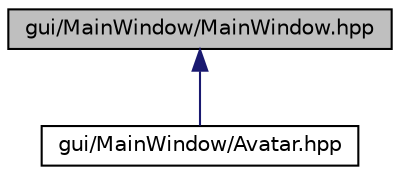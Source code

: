 digraph "gui/MainWindow/MainWindow.hpp"
{
  edge [fontname="Helvetica",fontsize="10",labelfontname="Helvetica",labelfontsize="10"];
  node [fontname="Helvetica",fontsize="10",shape=record];
  Node1 [label="gui/MainWindow/MainWindow.hpp",height=0.2,width=0.4,color="black", fillcolor="grey75", style="filled", fontcolor="black"];
  Node1 -> Node2 [dir="back",color="midnightblue",fontsize="10",style="solid",fontname="Helvetica"];
  Node2 [label="gui/MainWindow/Avatar.hpp",height=0.2,width=0.4,color="black", fillcolor="white", style="filled",URL="$Avatar_8hpp.html",tooltip=".... "];
}
